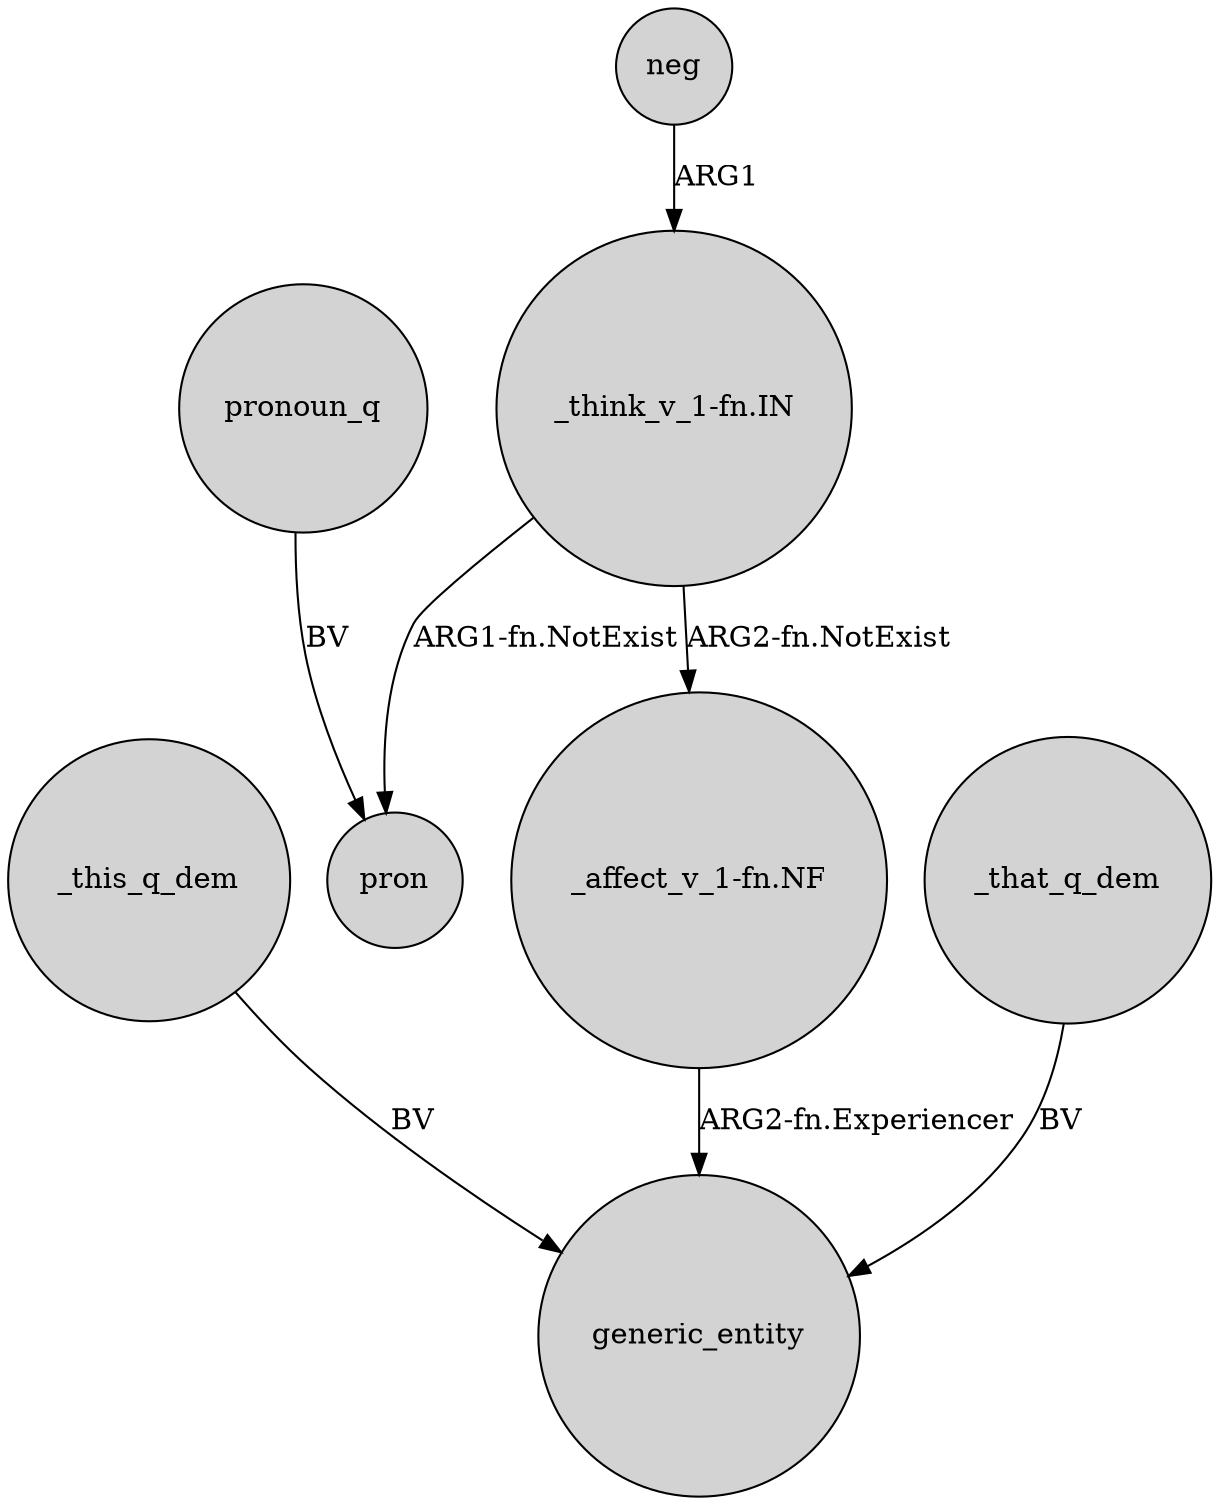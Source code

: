 digraph {
	node [shape=circle style=filled]
	_this_q_dem -> generic_entity [label=BV]
	"_affect_v_1-fn.NF" -> generic_entity [label="ARG2-fn.Experiencer"]
	_that_q_dem -> generic_entity [label=BV]
	"_think_v_1-fn.IN" -> pron [label="ARG1-fn.NotExist"]
	neg -> "_think_v_1-fn.IN" [label=ARG1]
	"_think_v_1-fn.IN" -> "_affect_v_1-fn.NF" [label="ARG2-fn.NotExist"]
	pronoun_q -> pron [label=BV]
}

